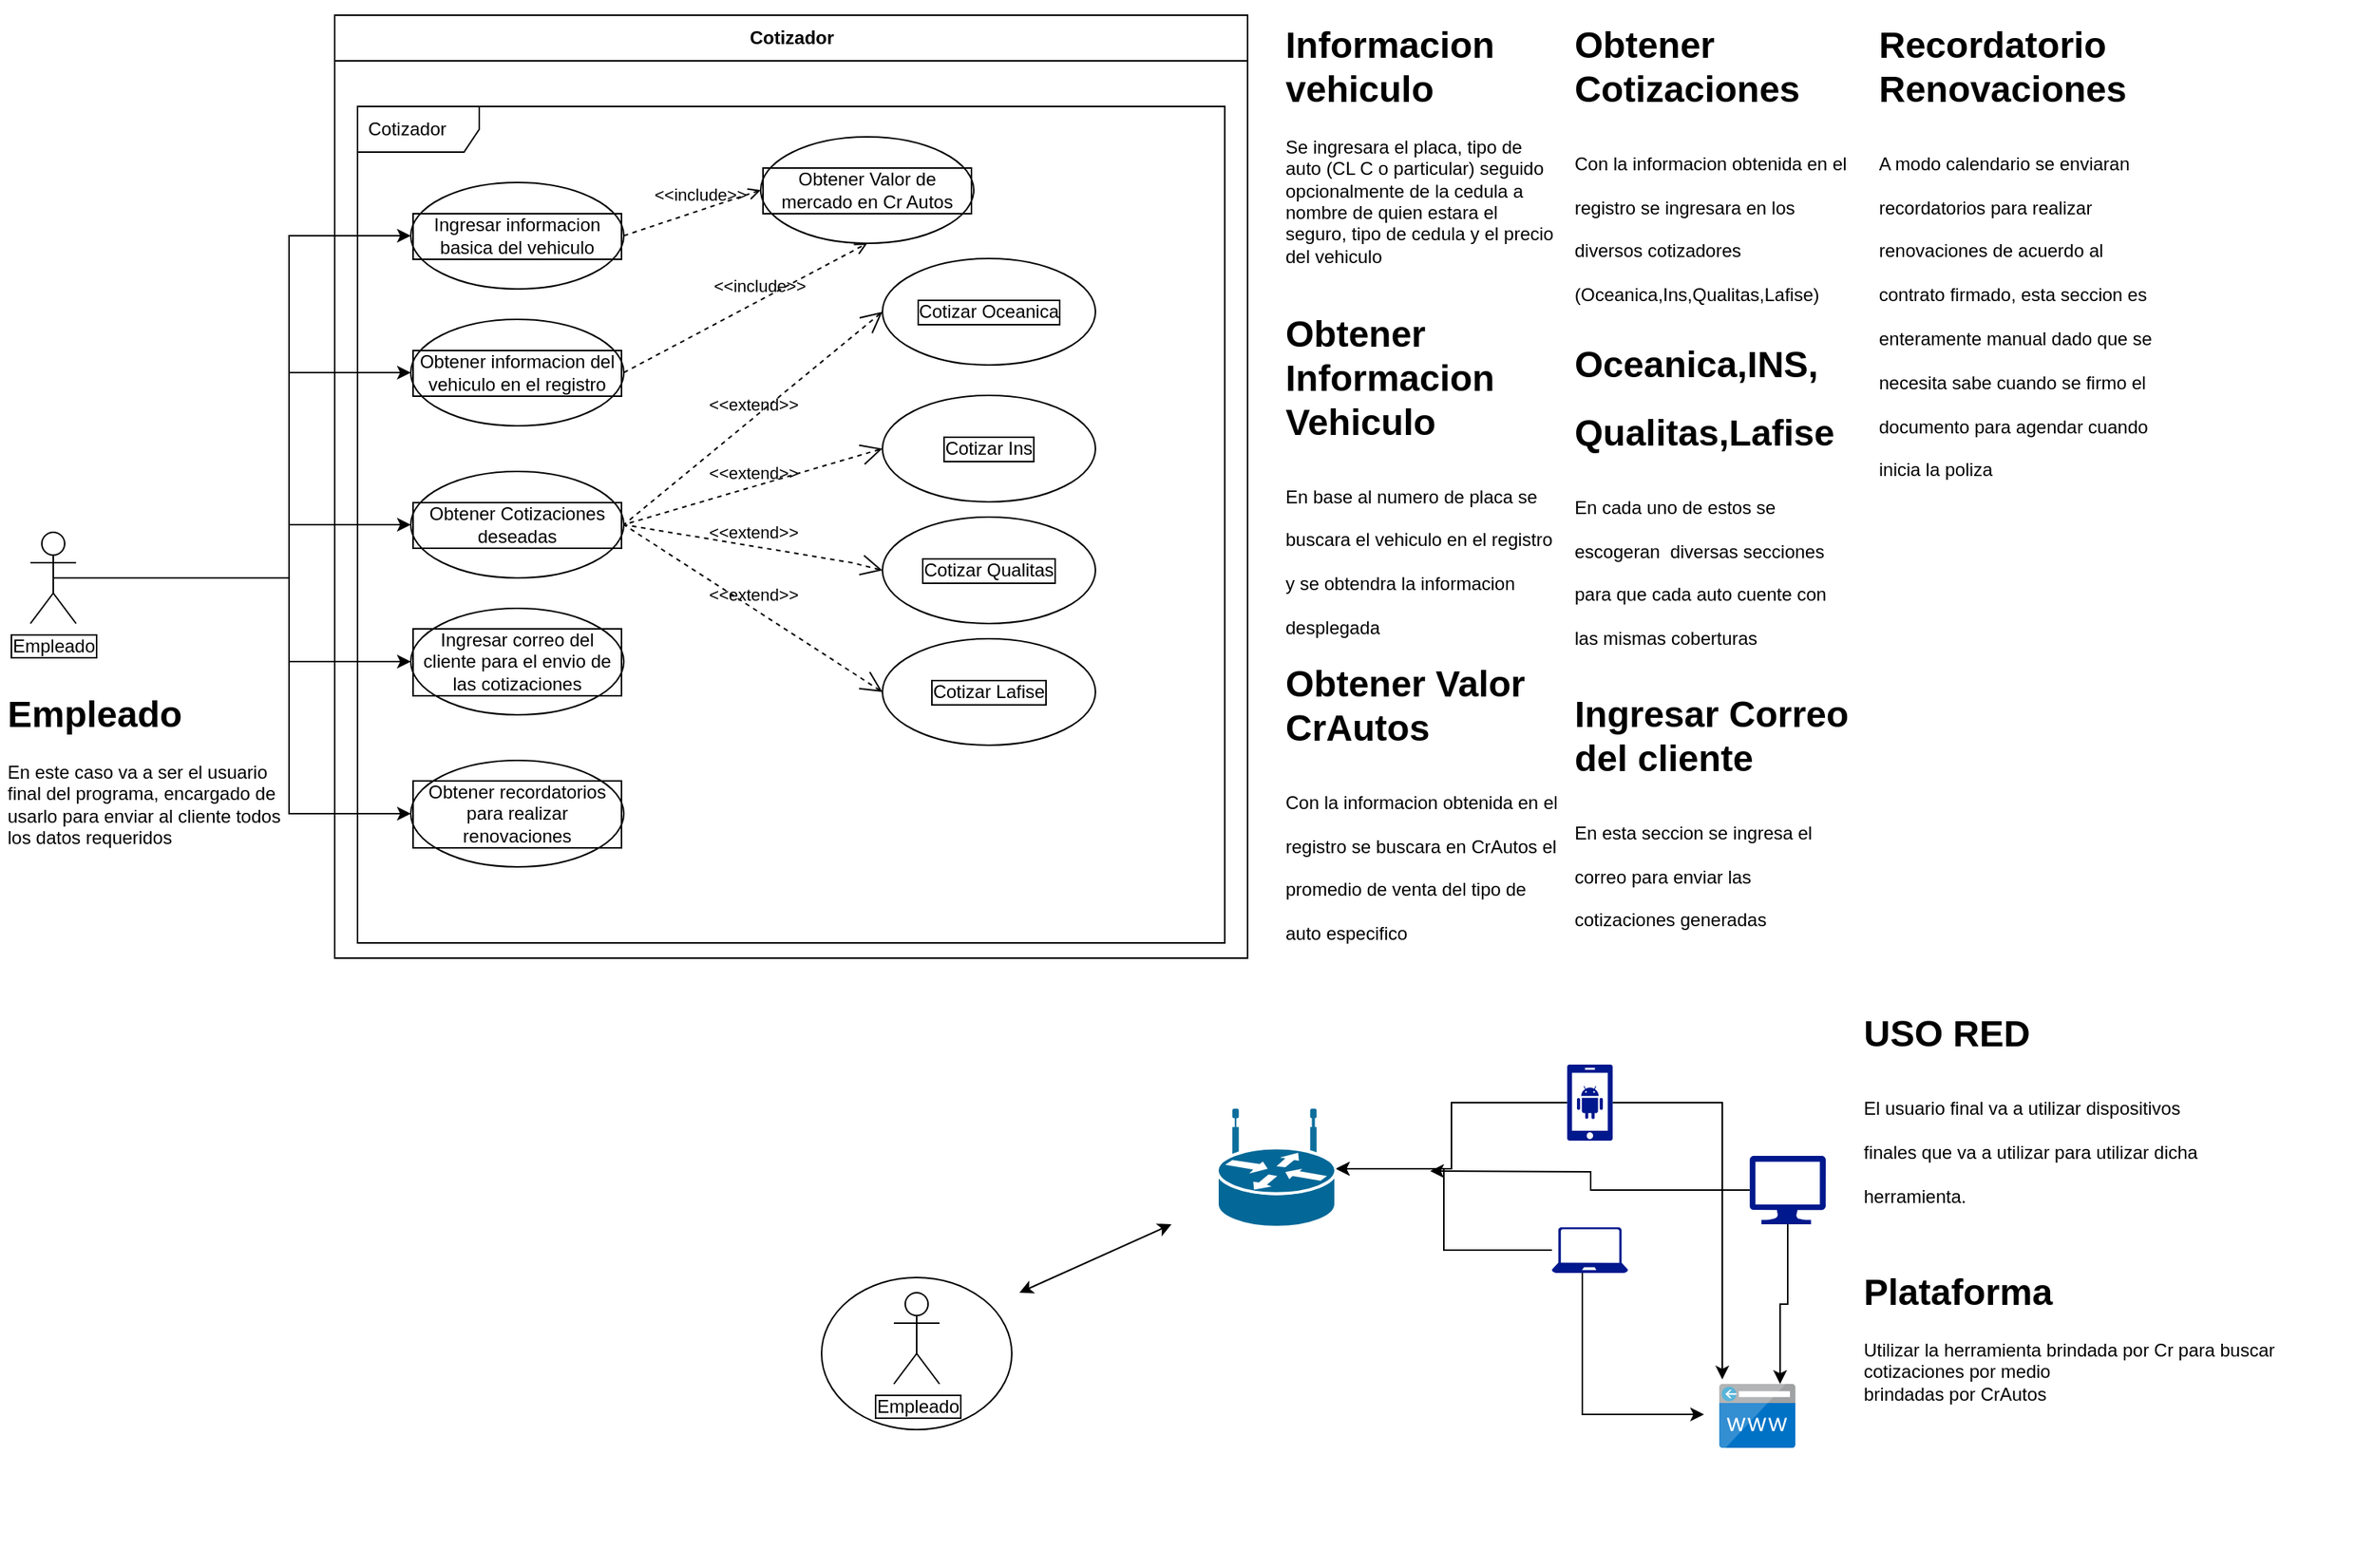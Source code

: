 <mxfile version="21.0.6" type="github" pages="2">
  <diagram name="Caso de uso" id="FIGkw67pMRDh4MM9zdk1">
    <mxGraphModel dx="1354" dy="584" grid="1" gridSize="10" guides="1" tooltips="1" connect="1" arrows="1" fold="1" page="1" pageScale="1" pageWidth="850" pageHeight="1100" math="0" shadow="0">
      <root>
        <mxCell id="0" />
        <mxCell id="1" parent="0" />
        <mxCell id="gBTOfNLSU9MygMFZnvHX-4" value="" style="ellipse;whiteSpace=wrap;html=1;" vertex="1" parent="1">
          <mxGeometry x="550" y="880" width="125" height="100" as="geometry" />
        </mxCell>
        <mxCell id="IhLSrTR3K9B3fhgBk1G8-4" value="Cotizador" style="swimlane;fontStyle=1;align=center;horizontal=1;startSize=30;collapsible=0;html=1;" parent="1" vertex="1">
          <mxGeometry x="230" y="50" width="600" height="620" as="geometry" />
        </mxCell>
        <mxCell id="IhLSrTR3K9B3fhgBk1G8-5" value="Cotizador" style="shape=umlFrame;tabPosition=left;html=1;boundedLbl=1;labelInHeader=1;width=80;height=30;swimlaneFillColor=#ffffff;align=left;spacingLeft=5;" parent="IhLSrTR3K9B3fhgBk1G8-4" vertex="1">
          <mxGeometry width="570" height="550" relative="1" as="geometry">
            <mxPoint x="15" y="60" as="offset" />
          </mxGeometry>
        </mxCell>
        <mxCell id="IhLSrTR3K9B3fhgBk1G8-12" value="Obtener informacion del vehiculo en el registro" style="ellipse;whiteSpace=wrap;html=1;labelBorderColor=default;" parent="IhLSrTR3K9B3fhgBk1G8-4" vertex="1">
          <mxGeometry x="50" y="200" width="140" height="70" as="geometry" />
        </mxCell>
        <mxCell id="IhLSrTR3K9B3fhgBk1G8-14" value="Ingresar informacion basica del vehiculo" style="shape=ellipse;html=1;strokeWidth=1;fontStyle=0;whiteSpace=wrap;align=center;perimeter=ellipsePerimeter;labelBorderColor=default;" parent="IhLSrTR3K9B3fhgBk1G8-4" vertex="1">
          <mxGeometry x="50" y="110" width="140" height="70" as="geometry" />
        </mxCell>
        <mxCell id="IhLSrTR3K9B3fhgBk1G8-18" value="Obtener Cotizaciones deseadas" style="ellipse;whiteSpace=wrap;html=1;labelBorderColor=default;" parent="IhLSrTR3K9B3fhgBk1G8-4" vertex="1">
          <mxGeometry x="50" y="300" width="140" height="70" as="geometry" />
        </mxCell>
        <mxCell id="IhLSrTR3K9B3fhgBk1G8-20" value="Cotizar Ins" style="ellipse;whiteSpace=wrap;html=1;labelBorderColor=default;" parent="IhLSrTR3K9B3fhgBk1G8-4" vertex="1">
          <mxGeometry x="360" y="250" width="140" height="70" as="geometry" />
        </mxCell>
        <mxCell id="IhLSrTR3K9B3fhgBk1G8-21" value="Cotizar Qualitas" style="ellipse;whiteSpace=wrap;html=1;labelBorderColor=default;" parent="IhLSrTR3K9B3fhgBk1G8-4" vertex="1">
          <mxGeometry x="360" y="330" width="140" height="70" as="geometry" />
        </mxCell>
        <mxCell id="IhLSrTR3K9B3fhgBk1G8-22" value="Cotizar Lafise" style="ellipse;whiteSpace=wrap;html=1;labelBorderColor=default;" parent="IhLSrTR3K9B3fhgBk1G8-4" vertex="1">
          <mxGeometry x="360" y="410" width="140" height="70" as="geometry" />
        </mxCell>
        <mxCell id="IhLSrTR3K9B3fhgBk1G8-23" value="Cotizar Oceanica" style="ellipse;whiteSpace=wrap;html=1;labelBorderColor=default;" parent="IhLSrTR3K9B3fhgBk1G8-4" vertex="1">
          <mxGeometry x="360" y="160" width="140" height="70" as="geometry" />
        </mxCell>
        <mxCell id="IhLSrTR3K9B3fhgBk1G8-28" value="Obtener Valor de mercado en Cr Autos" style="ellipse;whiteSpace=wrap;html=1;labelBorderColor=default;" parent="IhLSrTR3K9B3fhgBk1G8-4" vertex="1">
          <mxGeometry x="280" y="80" width="140" height="70" as="geometry" />
        </mxCell>
        <mxCell id="IhLSrTR3K9B3fhgBk1G8-29" value="&amp;lt;&amp;lt;include&amp;gt;&amp;gt;" style="edgeStyle=none;html=1;endArrow=open;verticalAlign=bottom;dashed=1;labelBackgroundColor=none;rounded=0;exitX=1;exitY=0.5;exitDx=0;exitDy=0;entryX=0.5;entryY=1;entryDx=0;entryDy=0;" parent="IhLSrTR3K9B3fhgBk1G8-4" source="IhLSrTR3K9B3fhgBk1G8-12" target="IhLSrTR3K9B3fhgBk1G8-28" edge="1">
          <mxGeometry x="0.117" y="1" width="160" relative="1" as="geometry">
            <mxPoint x="200" y="325" as="sourcePoint" />
            <mxPoint x="260" y="115" as="targetPoint" />
            <mxPoint as="offset" />
          </mxGeometry>
        </mxCell>
        <mxCell id="IhLSrTR3K9B3fhgBk1G8-31" value="Ingresar correo del cliente para el envio de las cotizaciones" style="ellipse;whiteSpace=wrap;html=1;labelBorderColor=default;strokeWidth=1;" parent="IhLSrTR3K9B3fhgBk1G8-4" vertex="1">
          <mxGeometry x="50" y="390" width="140" height="70" as="geometry" />
        </mxCell>
        <mxCell id="IhLSrTR3K9B3fhgBk1G8-33" value="&amp;lt;&amp;lt;extend&amp;gt;&amp;gt;" style="edgeStyle=none;html=1;startArrow=open;endArrow=none;startSize=12;verticalAlign=bottom;dashed=1;labelBackgroundColor=none;rounded=0;exitX=0;exitY=0.5;exitDx=0;exitDy=0;entryX=1;entryY=0.5;entryDx=0;entryDy=0;" parent="IhLSrTR3K9B3fhgBk1G8-4" source="IhLSrTR3K9B3fhgBk1G8-22" target="IhLSrTR3K9B3fhgBk1G8-18" edge="1">
          <mxGeometry width="160" relative="1" as="geometry">
            <mxPoint x="170" y="350" as="sourcePoint" />
            <mxPoint x="330" y="350" as="targetPoint" />
          </mxGeometry>
        </mxCell>
        <mxCell id="IhLSrTR3K9B3fhgBk1G8-34" value="&amp;lt;&amp;lt;extend&amp;gt;&amp;gt;" style="edgeStyle=none;html=1;startArrow=open;endArrow=none;startSize=12;verticalAlign=bottom;dashed=1;labelBackgroundColor=none;rounded=0;entryX=1;entryY=0.5;entryDx=0;entryDy=0;exitX=0;exitY=0.5;exitDx=0;exitDy=0;" parent="IhLSrTR3K9B3fhgBk1G8-4" source="IhLSrTR3K9B3fhgBk1G8-21" target="IhLSrTR3K9B3fhgBk1G8-18" edge="1">
          <mxGeometry width="160" relative="1" as="geometry">
            <mxPoint x="370" y="455" as="sourcePoint" />
            <mxPoint x="200" y="335" as="targetPoint" />
            <Array as="points">
              <mxPoint x="340" y="360" />
            </Array>
          </mxGeometry>
        </mxCell>
        <mxCell id="IhLSrTR3K9B3fhgBk1G8-35" value="&amp;lt;&amp;lt;extend&amp;gt;&amp;gt;" style="edgeStyle=none;html=1;startArrow=open;endArrow=none;startSize=12;verticalAlign=bottom;dashed=1;labelBackgroundColor=none;rounded=0;entryX=1;entryY=0.5;entryDx=0;entryDy=0;exitX=0;exitY=0.5;exitDx=0;exitDy=0;" parent="IhLSrTR3K9B3fhgBk1G8-4" source="IhLSrTR3K9B3fhgBk1G8-20" target="IhLSrTR3K9B3fhgBk1G8-18" edge="1">
          <mxGeometry width="160" relative="1" as="geometry">
            <mxPoint x="370" y="375" as="sourcePoint" />
            <mxPoint x="200" y="335" as="targetPoint" />
            <Array as="points" />
          </mxGeometry>
        </mxCell>
        <mxCell id="IhLSrTR3K9B3fhgBk1G8-36" value="&amp;lt;&amp;lt;extend&amp;gt;&amp;gt;" style="edgeStyle=none;html=1;startArrow=open;endArrow=none;startSize=12;verticalAlign=bottom;dashed=1;labelBackgroundColor=none;rounded=0;entryX=1;entryY=0.5;entryDx=0;entryDy=0;exitX=0;exitY=0.5;exitDx=0;exitDy=0;" parent="IhLSrTR3K9B3fhgBk1G8-4" source="IhLSrTR3K9B3fhgBk1G8-23" target="IhLSrTR3K9B3fhgBk1G8-18" edge="1">
          <mxGeometry width="160" relative="1" as="geometry">
            <mxPoint x="370" y="295" as="sourcePoint" />
            <mxPoint x="200" y="335" as="targetPoint" />
            <Array as="points" />
          </mxGeometry>
        </mxCell>
        <mxCell id="IhLSrTR3K9B3fhgBk1G8-37" value="Obtener recordatorios para realizar renovaciones" style="ellipse;whiteSpace=wrap;html=1;labelBorderColor=default;strokeWidth=1;" parent="IhLSrTR3K9B3fhgBk1G8-4" vertex="1">
          <mxGeometry x="50" y="490" width="140" height="70" as="geometry" />
        </mxCell>
        <mxCell id="IhLSrTR3K9B3fhgBk1G8-40" value="&amp;lt;&amp;lt;include&amp;gt;&amp;gt;" style="edgeStyle=none;html=1;endArrow=open;verticalAlign=bottom;dashed=1;labelBackgroundColor=none;rounded=0;exitX=1;exitY=0.5;exitDx=0;exitDy=0;entryX=0;entryY=0.5;entryDx=0;entryDy=0;" parent="IhLSrTR3K9B3fhgBk1G8-4" source="IhLSrTR3K9B3fhgBk1G8-14" target="IhLSrTR3K9B3fhgBk1G8-28" edge="1">
          <mxGeometry x="0.117" y="1" width="160" relative="1" as="geometry">
            <mxPoint x="200" y="245" as="sourcePoint" />
            <mxPoint x="290" y="165" as="targetPoint" />
            <mxPoint as="offset" />
          </mxGeometry>
        </mxCell>
        <mxCell id="IhLSrTR3K9B3fhgBk1G8-13" style="edgeStyle=orthogonalEdgeStyle;rounded=0;orthogonalLoop=1;jettySize=auto;html=1;exitX=0.5;exitY=0.5;exitDx=0;exitDy=0;exitPerimeter=0;entryX=0;entryY=0.5;entryDx=0;entryDy=0;" parent="1" source="IhLSrTR3K9B3fhgBk1G8-10" target="IhLSrTR3K9B3fhgBk1G8-12" edge="1">
          <mxGeometry relative="1" as="geometry">
            <Array as="points">
              <mxPoint x="200" y="420" />
              <mxPoint x="200" y="285" />
            </Array>
          </mxGeometry>
        </mxCell>
        <mxCell id="IhLSrTR3K9B3fhgBk1G8-15" style="edgeStyle=orthogonalEdgeStyle;rounded=0;orthogonalLoop=1;jettySize=auto;html=1;exitX=0.5;exitY=0.5;exitDx=0;exitDy=0;exitPerimeter=0;entryX=0;entryY=0.5;entryDx=0;entryDy=0;" parent="1" source="IhLSrTR3K9B3fhgBk1G8-10" target="IhLSrTR3K9B3fhgBk1G8-14" edge="1">
          <mxGeometry relative="1" as="geometry">
            <Array as="points">
              <mxPoint x="200" y="420" />
              <mxPoint x="200" y="195" />
            </Array>
          </mxGeometry>
        </mxCell>
        <mxCell id="IhLSrTR3K9B3fhgBk1G8-19" style="edgeStyle=orthogonalEdgeStyle;rounded=0;orthogonalLoop=1;jettySize=auto;html=1;exitX=0.5;exitY=0.5;exitDx=0;exitDy=0;exitPerimeter=0;entryX=0;entryY=0.5;entryDx=0;entryDy=0;" parent="1" source="IhLSrTR3K9B3fhgBk1G8-10" target="IhLSrTR3K9B3fhgBk1G8-18" edge="1">
          <mxGeometry relative="1" as="geometry">
            <Array as="points">
              <mxPoint x="200" y="420" />
              <mxPoint x="200" y="385" />
            </Array>
          </mxGeometry>
        </mxCell>
        <mxCell id="IhLSrTR3K9B3fhgBk1G8-32" style="edgeStyle=orthogonalEdgeStyle;rounded=0;orthogonalLoop=1;jettySize=auto;html=1;exitX=0.5;exitY=0.5;exitDx=0;exitDy=0;exitPerimeter=0;entryX=0;entryY=0.5;entryDx=0;entryDy=0;" parent="1" source="IhLSrTR3K9B3fhgBk1G8-10" target="IhLSrTR3K9B3fhgBk1G8-31" edge="1">
          <mxGeometry relative="1" as="geometry">
            <Array as="points">
              <mxPoint x="200" y="420" />
              <mxPoint x="200" y="475" />
            </Array>
          </mxGeometry>
        </mxCell>
        <mxCell id="IhLSrTR3K9B3fhgBk1G8-38" style="edgeStyle=orthogonalEdgeStyle;rounded=0;orthogonalLoop=1;jettySize=auto;html=1;exitX=0.5;exitY=0.5;exitDx=0;exitDy=0;exitPerimeter=0;entryX=0;entryY=0.5;entryDx=0;entryDy=0;" parent="1" source="IhLSrTR3K9B3fhgBk1G8-10" target="IhLSrTR3K9B3fhgBk1G8-37" edge="1">
          <mxGeometry relative="1" as="geometry">
            <Array as="points">
              <mxPoint x="200" y="420" />
              <mxPoint x="200" y="575" />
            </Array>
          </mxGeometry>
        </mxCell>
        <mxCell id="IhLSrTR3K9B3fhgBk1G8-10" value="Empleado" style="shape=umlActor;html=1;verticalLabelPosition=bottom;verticalAlign=top;align=center;labelBorderColor=default;" parent="1" vertex="1">
          <mxGeometry x="30" y="390" width="30" height="60" as="geometry" />
        </mxCell>
        <mxCell id="3Uu9GB4KOyHP60_tCdzX-1" value="&lt;h1&gt;Empleado&amp;nbsp;&lt;/h1&gt;&lt;div&gt;En este caso va a ser el usuario final del programa, encargado de usarlo para enviar al cliente todos los datos requeridos&lt;/div&gt;&lt;div&gt;&lt;br&gt;&lt;/div&gt;" style="text;html=1;strokeColor=none;fillColor=none;spacing=5;spacingTop=-20;whiteSpace=wrap;overflow=hidden;rounded=0;" parent="1" vertex="1">
          <mxGeometry x="10" y="490" width="190" height="120" as="geometry" />
        </mxCell>
        <mxCell id="3Uu9GB4KOyHP60_tCdzX-2" value="&lt;h1&gt;&lt;span style=&quot;background-color: initial;&quot;&gt;Informacion vehiculo&lt;/span&gt;&lt;/h1&gt;&lt;div&gt;Se ingresara el placa, tipo de auto (CL C o particular) seguido opcionalmente de la cedula a nombre de quien estara el seguro, tipo de cedula y el precio del vehiculo&lt;/div&gt;" style="text;html=1;strokeColor=none;fillColor=none;spacing=5;spacingTop=-20;whiteSpace=wrap;overflow=hidden;rounded=0;" parent="1" vertex="1">
          <mxGeometry x="850" y="50" width="190" height="180" as="geometry" />
        </mxCell>
        <mxCell id="3Uu9GB4KOyHP60_tCdzX-3" value="&lt;h1&gt;&lt;span style=&quot;background-color: initial;&quot;&gt;Obtener Informacion Vehiculo&lt;/span&gt;&lt;/h1&gt;&lt;h1&gt;&lt;span style=&quot;font-size: 12px; font-weight: 400;&quot;&gt;En base al numero de placa se buscara el vehiculo en el registro y se obtendra la informacion desplegada&lt;/span&gt;&lt;/h1&gt;&lt;div&gt;&lt;br&gt;&lt;/div&gt;" style="text;html=1;strokeColor=none;fillColor=none;spacing=5;spacingTop=-20;whiteSpace=wrap;overflow=hidden;rounded=0;" parent="1" vertex="1">
          <mxGeometry x="850" y="240" width="190" height="220" as="geometry" />
        </mxCell>
        <mxCell id="3Uu9GB4KOyHP60_tCdzX-4" value="&lt;h1&gt;&lt;span style=&quot;background-color: initial;&quot;&gt;Obtener Valor CrAutos&lt;/span&gt;&lt;/h1&gt;&lt;h1&gt;&lt;span style=&quot;font-size: 12px; font-weight: 400;&quot;&gt;Con la informacion obtenida en el registro se buscara en CrAutos el promedio de venta del tipo de auto especifico&lt;/span&gt;&lt;/h1&gt;&lt;div&gt;&lt;br&gt;&lt;/div&gt;" style="text;html=1;strokeColor=none;fillColor=none;spacing=5;spacingTop=-20;whiteSpace=wrap;overflow=hidden;rounded=0;" parent="1" vertex="1">
          <mxGeometry x="850" y="470" width="190" height="200" as="geometry" />
        </mxCell>
        <mxCell id="3Uu9GB4KOyHP60_tCdzX-5" value="&lt;h1&gt;&lt;span style=&quot;background-color: initial;&quot;&gt;Obtener Cotizaciones&lt;/span&gt;&lt;/h1&gt;&lt;h1&gt;&lt;span style=&quot;font-size: 12px; font-weight: 400;&quot;&gt;Con la informacion obtenida en el registro se ingresara en los diversos cotizadores (Oceanica,Ins,Qualitas,Lafise)&lt;/span&gt;&lt;/h1&gt;&lt;div&gt;&lt;br&gt;&lt;/div&gt;" style="text;html=1;strokeColor=none;fillColor=none;spacing=5;spacingTop=-20;whiteSpace=wrap;overflow=hidden;rounded=0;" parent="1" vertex="1">
          <mxGeometry x="1040" y="50" width="190" height="200" as="geometry" />
        </mxCell>
        <mxCell id="3Uu9GB4KOyHP60_tCdzX-6" value="&lt;h1&gt;&lt;span style=&quot;background-color: initial;&quot;&gt;Oceanica,INS,&lt;/span&gt;&lt;/h1&gt;&lt;h1&gt;&lt;span style=&quot;background-color: initial;&quot;&gt;Qualitas,Lafise&lt;/span&gt;&lt;/h1&gt;&lt;h1&gt;&lt;span style=&quot;font-size: 12px; font-weight: 400;&quot;&gt;En cada uno de estos se escogeran&amp;nbsp; diversas secciones para que cada auto cuente con las mismas coberturas&lt;/span&gt;&lt;/h1&gt;&lt;div&gt;&lt;br&gt;&lt;/div&gt;" style="text;html=1;strokeColor=none;fillColor=none;spacing=5;spacingTop=-20;whiteSpace=wrap;overflow=hidden;rounded=0;" parent="1" vertex="1">
          <mxGeometry x="1040" y="260" width="190" height="220" as="geometry" />
        </mxCell>
        <mxCell id="3Uu9GB4KOyHP60_tCdzX-7" value="&lt;h1&gt;Ingresar Correo del cliente&lt;/h1&gt;&lt;h1&gt;&lt;span style=&quot;font-size: 12px; font-weight: 400;&quot;&gt;En esta seccion se ingresa el correo para enviar las cotizaciones generadas&lt;/span&gt;&lt;/h1&gt;&lt;div&gt;&lt;br&gt;&lt;/div&gt;" style="text;html=1;strokeColor=none;fillColor=none;spacing=5;spacingTop=-20;whiteSpace=wrap;overflow=hidden;rounded=0;" parent="1" vertex="1">
          <mxGeometry x="1040" y="490" width="190" height="220" as="geometry" />
        </mxCell>
        <mxCell id="3Uu9GB4KOyHP60_tCdzX-8" value="&lt;h1&gt;Recordatorio Renovaciones&lt;/h1&gt;&lt;h1&gt;&lt;span style=&quot;font-size: 12px; font-weight: 400;&quot;&gt;A modo calendario se enviaran recordatorios para realizar renovaciones de acuerdo al contrato firmado, esta seccion es enteramente manual dado que se necesita sabe cuando se firmo el documento para agendar cuando inicia la poliza&lt;/span&gt;&lt;/h1&gt;&lt;div&gt;&lt;br&gt;&lt;/div&gt;" style="text;html=1;strokeColor=none;fillColor=none;spacing=5;spacingTop=-20;whiteSpace=wrap;overflow=hidden;rounded=0;" parent="1" vertex="1">
          <mxGeometry x="1240" y="50" width="190" height="310" as="geometry" />
        </mxCell>
        <mxCell id="gBTOfNLSU9MygMFZnvHX-1" value="Empleado" style="shape=umlActor;html=1;verticalLabelPosition=bottom;verticalAlign=top;align=center;labelBorderColor=default;" vertex="1" parent="1">
          <mxGeometry x="597.5" y="890" width="30" height="60" as="geometry" />
        </mxCell>
        <mxCell id="gBTOfNLSU9MygMFZnvHX-6" value="" style="endArrow=classic;startArrow=classic;html=1;rounded=0;" edge="1" parent="1">
          <mxGeometry width="50" height="50" relative="1" as="geometry">
            <mxPoint x="680" y="890" as="sourcePoint" />
            <mxPoint x="780" y="845" as="targetPoint" />
          </mxGeometry>
        </mxCell>
        <mxCell id="gBTOfNLSU9MygMFZnvHX-11" style="edgeStyle=orthogonalEdgeStyle;rounded=0;orthogonalLoop=1;jettySize=auto;html=1;" edge="1" parent="1" source="gBTOfNLSU9MygMFZnvHX-7" target="gBTOfNLSU9MygMFZnvHX-9">
          <mxGeometry relative="1" as="geometry" />
        </mxCell>
        <mxCell id="gBTOfNLSU9MygMFZnvHX-19" style="edgeStyle=orthogonalEdgeStyle;rounded=0;orthogonalLoop=1;jettySize=auto;html=1;entryX=0.04;entryY=-0.071;entryDx=0;entryDy=0;entryPerimeter=0;" edge="1" parent="1" source="gBTOfNLSU9MygMFZnvHX-7" target="gBTOfNLSU9MygMFZnvHX-18">
          <mxGeometry relative="1" as="geometry" />
        </mxCell>
        <mxCell id="gBTOfNLSU9MygMFZnvHX-7" value="" style="sketch=0;aspect=fixed;pointerEvents=1;shadow=0;dashed=0;html=1;strokeColor=none;labelPosition=center;verticalLabelPosition=bottom;verticalAlign=top;align=center;fillColor=#00188D;shape=mxgraph.mscae.enterprise.android_phone" vertex="1" parent="1">
          <mxGeometry x="1040" y="740" width="30" height="50" as="geometry" />
        </mxCell>
        <mxCell id="gBTOfNLSU9MygMFZnvHX-9" value="" style="shape=mxgraph.cisco.routers.wireless_router;sketch=0;html=1;pointerEvents=1;dashed=0;fillColor=#036897;strokeColor=#ffffff;strokeWidth=2;verticalLabelPosition=bottom;verticalAlign=top;align=center;outlineConnect=0;" vertex="1" parent="1">
          <mxGeometry x="810" y="770" width="78" height="77" as="geometry" />
        </mxCell>
        <mxCell id="gBTOfNLSU9MygMFZnvHX-13" style="edgeStyle=orthogonalEdgeStyle;rounded=0;orthogonalLoop=1;jettySize=auto;html=1;" edge="1" parent="1" source="gBTOfNLSU9MygMFZnvHX-12" target="gBTOfNLSU9MygMFZnvHX-9">
          <mxGeometry relative="1" as="geometry" />
        </mxCell>
        <mxCell id="gBTOfNLSU9MygMFZnvHX-22" style="edgeStyle=orthogonalEdgeStyle;rounded=0;orthogonalLoop=1;jettySize=auto;html=1;" edge="1" parent="1" source="gBTOfNLSU9MygMFZnvHX-12">
          <mxGeometry relative="1" as="geometry">
            <mxPoint x="1130" y="970" as="targetPoint" />
            <Array as="points">
              <mxPoint x="1050" y="970" />
            </Array>
          </mxGeometry>
        </mxCell>
        <mxCell id="gBTOfNLSU9MygMFZnvHX-12" value="" style="sketch=0;aspect=fixed;pointerEvents=1;shadow=0;dashed=0;html=1;strokeColor=none;labelPosition=center;verticalLabelPosition=bottom;verticalAlign=top;align=center;fillColor=#00188D;shape=mxgraph.azure.laptop" vertex="1" parent="1">
          <mxGeometry x="1030" y="847" width="50" height="30" as="geometry" />
        </mxCell>
        <mxCell id="gBTOfNLSU9MygMFZnvHX-15" style="edgeStyle=orthogonalEdgeStyle;rounded=0;orthogonalLoop=1;jettySize=auto;html=1;" edge="1" parent="1" source="gBTOfNLSU9MygMFZnvHX-14">
          <mxGeometry relative="1" as="geometry">
            <mxPoint x="950" y="810" as="targetPoint" />
          </mxGeometry>
        </mxCell>
        <mxCell id="gBTOfNLSU9MygMFZnvHX-20" style="edgeStyle=orthogonalEdgeStyle;rounded=0;orthogonalLoop=1;jettySize=auto;html=1;entryX=0.8;entryY=0;entryDx=0;entryDy=0;entryPerimeter=0;" edge="1" parent="1" source="gBTOfNLSU9MygMFZnvHX-14" target="gBTOfNLSU9MygMFZnvHX-18">
          <mxGeometry relative="1" as="geometry" />
        </mxCell>
        <mxCell id="gBTOfNLSU9MygMFZnvHX-14" value="" style="sketch=0;aspect=fixed;pointerEvents=1;shadow=0;dashed=0;html=1;strokeColor=none;labelPosition=center;verticalLabelPosition=bottom;verticalAlign=top;align=center;fillColor=#00188D;shape=mxgraph.azure.computer" vertex="1" parent="1">
          <mxGeometry x="1160" y="800" width="50" height="45" as="geometry" />
        </mxCell>
        <mxCell id="gBTOfNLSU9MygMFZnvHX-16" value="&lt;h1&gt;&lt;span style=&quot;background-color: initial;&quot;&gt;USO RED&lt;/span&gt;&lt;/h1&gt;&lt;h1&gt;&lt;span style=&quot;font-size: 12px; font-weight: 400;&quot;&gt;El usuario&amp;nbsp;final va a utilizar&amp;nbsp;dispositivos finales que va a utilizar para utilizar dicha herramienta.&lt;/span&gt;&lt;/h1&gt;&lt;div&gt;&lt;br&gt;&lt;/div&gt;" style="text;html=1;strokeColor=none;fillColor=none;spacing=5;spacingTop=-20;whiteSpace=wrap;overflow=hidden;rounded=0;" vertex="1" parent="1">
          <mxGeometry x="1230" y="700" width="240" height="200" as="geometry" />
        </mxCell>
        <mxCell id="gBTOfNLSU9MygMFZnvHX-18" value="" style="sketch=0;aspect=fixed;html=1;points=[];align=center;image;fontSize=12;image=img/lib/mscae/CustomDomain.svg;" vertex="1" parent="1">
          <mxGeometry x="1140" y="950" width="50" height="42" as="geometry" />
        </mxCell>
        <mxCell id="gBTOfNLSU9MygMFZnvHX-23" value="&lt;h1&gt;&lt;span style=&quot;background-color: initial;&quot;&gt;Plataforma&lt;/span&gt;&lt;/h1&gt;Utilizar&amp;nbsp;&lt;span style=&quot;background-color: initial;&quot;&gt;la herramienta brindada por Cr para buscar cotizaciones por medio&lt;/span&gt;&lt;br&gt;&lt;div&gt;brindadas por CrAutos&lt;/div&gt;" style="text;html=1;strokeColor=none;fillColor=none;spacing=5;spacingTop=-20;whiteSpace=wrap;overflow=hidden;rounded=0;" vertex="1" parent="1">
          <mxGeometry x="1230" y="870" width="340" height="200" as="geometry" />
        </mxCell>
      </root>
    </mxGraphModel>
  </diagram>
  <diagram id="bC1XrYRw6SxwnsGgWsT8" name="Flujo">
    <mxGraphModel dx="1165" dy="1692" grid="1" gridSize="10" guides="1" tooltips="1" connect="1" arrows="1" fold="1" page="1" pageScale="1" pageWidth="850" pageHeight="1100" math="0" shadow="0">
      <root>
        <mxCell id="0" />
        <mxCell id="1" parent="0" />
        <mxCell id="7Dvqdmzg5xlMsO-Vrzu2-16" value="" style="edgeStyle=orthogonalEdgeStyle;rounded=0;orthogonalLoop=1;jettySize=auto;html=1;" edge="1" parent="1" source="7Dvqdmzg5xlMsO-Vrzu2-3" target="7Dvqdmzg5xlMsO-Vrzu2-14">
          <mxGeometry relative="1" as="geometry" />
        </mxCell>
        <mxCell id="7Dvqdmzg5xlMsO-Vrzu2-3" value="Registro Inicio" style="strokeWidth=2;html=1;shape=mxgraph.flowchart.start_2;whiteSpace=wrap;" vertex="1" parent="1">
          <mxGeometry x="90" y="-290" width="100" height="100" as="geometry" />
        </mxCell>
        <mxCell id="7Dvqdmzg5xlMsO-Vrzu2-9" value="" style="edgeStyle=orthogonalEdgeStyle;rounded=0;orthogonalLoop=1;jettySize=auto;html=1;exitX=0.5;exitY=1;exitDx=0;exitDy=0;" edge="1" parent="1" source="7Dvqdmzg5xlMsO-Vrzu2-15" target="7Dvqdmzg5xlMsO-Vrzu2-8">
          <mxGeometry relative="1" as="geometry">
            <mxPoint x="410" y="140" as="sourcePoint" />
          </mxGeometry>
        </mxCell>
        <mxCell id="7Dvqdmzg5xlMsO-Vrzu2-18" style="edgeStyle=orthogonalEdgeStyle;rounded=0;orthogonalLoop=1;jettySize=auto;html=1;entryX=0;entryY=0.5;entryDx=0;entryDy=0;exitX=1;exitY=0.5;exitDx=0;exitDy=0;exitPerimeter=0;" edge="1" parent="1" source="7Dvqdmzg5xlMsO-Vrzu2-8" target="7Dvqdmzg5xlMsO-Vrzu2-12">
          <mxGeometry relative="1" as="geometry">
            <mxPoint x="140" y="100" as="sourcePoint" />
          </mxGeometry>
        </mxCell>
        <mxCell id="7Dvqdmzg5xlMsO-Vrzu2-22" value="" style="edgeStyle=orthogonalEdgeStyle;rounded=0;orthogonalLoop=1;jettySize=auto;html=1;" edge="1" parent="1" source="7Dvqdmzg5xlMsO-Vrzu2-8" target="7Dvqdmzg5xlMsO-Vrzu2-21">
          <mxGeometry relative="1" as="geometry" />
        </mxCell>
        <mxCell id="7Dvqdmzg5xlMsO-Vrzu2-8" value="CL==1" style="strokeWidth=2;html=1;shape=mxgraph.flowchart.decision;whiteSpace=wrap;" vertex="1" parent="1">
          <mxGeometry x="90" y="90" width="100" height="100" as="geometry" />
        </mxCell>
        <mxCell id="7Dvqdmzg5xlMsO-Vrzu2-41" style="edgeStyle=orthogonalEdgeStyle;rounded=0;orthogonalLoop=1;jettySize=auto;html=1;exitX=0.5;exitY=1;exitDx=0;exitDy=0;entryX=0.5;entryY=0;entryDx=0;entryDy=0;entryPerimeter=0;" edge="1" parent="1" source="7Dvqdmzg5xlMsO-Vrzu2-12" target="7Dvqdmzg5xlMsO-Vrzu2-21">
          <mxGeometry relative="1" as="geometry" />
        </mxCell>
        <mxCell id="7Dvqdmzg5xlMsO-Vrzu2-12" value="En la busqueda del vehiculo se indica que este es Carga Liviana" style="whiteSpace=wrap;html=1;strokeWidth=2;" vertex="1" parent="1">
          <mxGeometry x="250" y="110" width="120" height="60" as="geometry" />
        </mxCell>
        <mxCell id="7Dvqdmzg5xlMsO-Vrzu2-17" value="" style="edgeStyle=orthogonalEdgeStyle;rounded=0;orthogonalLoop=1;jettySize=auto;html=1;" edge="1" parent="1" source="7Dvqdmzg5xlMsO-Vrzu2-14" target="7Dvqdmzg5xlMsO-Vrzu2-15">
          <mxGeometry relative="1" as="geometry" />
        </mxCell>
        <mxCell id="7Dvqdmzg5xlMsO-Vrzu2-14" value="&#xa;&lt;span style=&quot;color: rgb(0, 0, 0); font-family: Helvetica; font-size: 12px; font-style: normal; font-variant-ligatures: normal; font-variant-caps: normal; font-weight: 400; letter-spacing: normal; orphans: 2; text-align: center; text-indent: 0px; text-transform: none; widows: 2; word-spacing: 0px; -webkit-text-stroke-width: 0px; background-color: rgb(251, 251, 251); text-decoration-thickness: initial; text-decoration-style: initial; text-decoration-color: initial; float: none; display: inline !important;&quot;&gt;Inicio de sesion&lt;/span&gt;&#xa;&#xa;" style="whiteSpace=wrap;html=1;strokeWidth=2;" vertex="1" parent="1">
          <mxGeometry x="80" y="-140" width="120" height="60" as="geometry" />
        </mxCell>
        <mxCell id="7Dvqdmzg5xlMsO-Vrzu2-15" value="Ingreso a la seccion de consulta de vehiculo" style="whiteSpace=wrap;html=1;strokeWidth=2;" vertex="1" parent="1">
          <mxGeometry x="80" y="-40" width="120" height="60" as="geometry" />
        </mxCell>
        <mxCell id="7Dvqdmzg5xlMsO-Vrzu2-24" value="" style="edgeStyle=orthogonalEdgeStyle;rounded=0;orthogonalLoop=1;jettySize=auto;html=1;" edge="1" parent="1" source="7Dvqdmzg5xlMsO-Vrzu2-21" target="7Dvqdmzg5xlMsO-Vrzu2-23">
          <mxGeometry relative="1" as="geometry" />
        </mxCell>
        <mxCell id="7Dvqdmzg5xlMsO-Vrzu2-27" value="" style="edgeStyle=orthogonalEdgeStyle;rounded=0;orthogonalLoop=1;jettySize=auto;html=1;" edge="1" parent="1" source="7Dvqdmzg5xlMsO-Vrzu2-21" target="7Dvqdmzg5xlMsO-Vrzu2-26">
          <mxGeometry relative="1" as="geometry" />
        </mxCell>
        <mxCell id="7Dvqdmzg5xlMsO-Vrzu2-21" value="C==0" style="strokeWidth=2;html=1;shape=mxgraph.flowchart.decision;whiteSpace=wrap;" vertex="1" parent="1">
          <mxGeometry x="90" y="250" width="100" height="100" as="geometry" />
        </mxCell>
        <mxCell id="7Dvqdmzg5xlMsO-Vrzu2-31" value="" style="edgeStyle=orthogonalEdgeStyle;rounded=0;orthogonalLoop=1;jettySize=auto;html=1;" edge="1" parent="1" source="7Dvqdmzg5xlMsO-Vrzu2-23" target="7Dvqdmzg5xlMsO-Vrzu2-30">
          <mxGeometry relative="1" as="geometry" />
        </mxCell>
        <mxCell id="7Dvqdmzg5xlMsO-Vrzu2-23" value="Se ingresa la placa y se busca el vehiculo" style="whiteSpace=wrap;html=1;strokeWidth=2;" vertex="1" parent="1">
          <mxGeometry x="80" y="400" width="120" height="60" as="geometry" />
        </mxCell>
        <mxCell id="7Dvqdmzg5xlMsO-Vrzu2-44" style="edgeStyle=orthogonalEdgeStyle;rounded=0;orthogonalLoop=1;jettySize=auto;html=1;exitX=0.5;exitY=1;exitDx=0;exitDy=0;entryX=1;entryY=0.5;entryDx=0;entryDy=0;" edge="1" parent="1" source="7Dvqdmzg5xlMsO-Vrzu2-26" target="7Dvqdmzg5xlMsO-Vrzu2-23">
          <mxGeometry relative="1" as="geometry" />
        </mxCell>
        <mxCell id="7Dvqdmzg5xlMsO-Vrzu2-26" value="En la busqueda del vehiculo se indica que este es Carga" style="whiteSpace=wrap;html=1;strokeWidth=2;" vertex="1" parent="1">
          <mxGeometry x="250" y="270" width="120" height="60" as="geometry" />
        </mxCell>
        <mxCell id="7Dvqdmzg5xlMsO-Vrzu2-33" value="" style="edgeStyle=orthogonalEdgeStyle;rounded=0;orthogonalLoop=1;jettySize=auto;html=1;" edge="1" parent="1" source="7Dvqdmzg5xlMsO-Vrzu2-30" target="7Dvqdmzg5xlMsO-Vrzu2-32">
          <mxGeometry relative="1" as="geometry" />
        </mxCell>
        <mxCell id="7Dvqdmzg5xlMsO-Vrzu2-30" value="Se obtienen los datosdel vehiculo en el registro" style="whiteSpace=wrap;html=1;strokeWidth=2;" vertex="1" parent="1">
          <mxGeometry x="80" y="500" width="120" height="60" as="geometry" />
        </mxCell>
        <mxCell id="7Dvqdmzg5xlMsO-Vrzu2-43" value="" style="edgeStyle=orthogonalEdgeStyle;rounded=0;orthogonalLoop=1;jettySize=auto;html=1;" edge="1" parent="1" source="7Dvqdmzg5xlMsO-Vrzu2-32" target="7Dvqdmzg5xlMsO-Vrzu2-34">
          <mxGeometry relative="1" as="geometry" />
        </mxCell>
        <mxCell id="7Dvqdmzg5xlMsO-Vrzu2-32" value="Se imprime la pagina web del registro en formato pdf" style="whiteSpace=wrap;html=1;strokeWidth=2;" vertex="1" parent="1">
          <mxGeometry x="80" y="590" width="120" height="60" as="geometry" />
        </mxCell>
        <mxCell id="7Dvqdmzg5xlMsO-Vrzu2-37" value="" style="edgeStyle=orthogonalEdgeStyle;rounded=0;orthogonalLoop=1;jettySize=auto;html=1;" edge="1" parent="1" source="7Dvqdmzg5xlMsO-Vrzu2-34" target="7Dvqdmzg5xlMsO-Vrzu2-36">
          <mxGeometry relative="1" as="geometry" />
        </mxCell>
        <mxCell id="7Dvqdmzg5xlMsO-Vrzu2-34" value="Se genera una lista con la informacion" style="shape=parallelogram;perimeter=parallelogramPerimeter;whiteSpace=wrap;html=1;fixedSize=1;strokeWidth=2;" vertex="1" parent="1">
          <mxGeometry x="55" y="700" width="170" height="70" as="geometry" />
        </mxCell>
        <mxCell id="7Dvqdmzg5xlMsO-Vrzu2-36" value="Registro Fin" style="strokeWidth=2;html=1;shape=mxgraph.flowchart.start_2;whiteSpace=wrap;" vertex="1" parent="1">
          <mxGeometry x="90" y="810" width="100" height="100" as="geometry" />
        </mxCell>
        <mxCell id="7Dvqdmzg5xlMsO-Vrzu2-47" value="" style="edgeStyle=orthogonalEdgeStyle;rounded=0;orthogonalLoop=1;jettySize=auto;html=1;" edge="1" parent="1" source="7Dvqdmzg5xlMsO-Vrzu2-45" target="7Dvqdmzg5xlMsO-Vrzu2-46">
          <mxGeometry relative="1" as="geometry" />
        </mxCell>
        <mxCell id="7Dvqdmzg5xlMsO-Vrzu2-45" value="CRAutos Inicio" style="strokeWidth=2;html=1;shape=mxgraph.flowchart.start_2;whiteSpace=wrap;" vertex="1" parent="1">
          <mxGeometry x="435" y="-280" width="100" height="100" as="geometry" />
        </mxCell>
        <mxCell id="7Dvqdmzg5xlMsO-Vrzu2-49" value="" style="edgeStyle=orthogonalEdgeStyle;rounded=0;orthogonalLoop=1;jettySize=auto;html=1;" edge="1" parent="1" source="7Dvqdmzg5xlMsO-Vrzu2-46" target="7Dvqdmzg5xlMsO-Vrzu2-48">
          <mxGeometry relative="1" as="geometry" />
        </mxCell>
        <mxCell id="7Dvqdmzg5xlMsO-Vrzu2-46" value="Ingreso en la pagina de CRAutos la informaicon del registro" style="whiteSpace=wrap;html=1;strokeWidth=2;" vertex="1" parent="1">
          <mxGeometry x="425" y="-160" width="120" height="60" as="geometry" />
        </mxCell>
        <mxCell id="7Dvqdmzg5xlMsO-Vrzu2-51" value="" style="edgeStyle=orthogonalEdgeStyle;rounded=0;orthogonalLoop=1;jettySize=auto;html=1;" edge="1" parent="1" source="7Dvqdmzg5xlMsO-Vrzu2-48" target="7Dvqdmzg5xlMsO-Vrzu2-50">
          <mxGeometry relative="1" as="geometry" />
        </mxCell>
        <mxCell id="7Dvqdmzg5xlMsO-Vrzu2-48" value="Espera a que el usuario final salte el captcha" style="whiteSpace=wrap;html=1;strokeWidth=2;" vertex="1" parent="1">
          <mxGeometry x="425" y="-20" width="120" height="60" as="geometry" />
        </mxCell>
        <mxCell id="7Dvqdmzg5xlMsO-Vrzu2-53" value="" style="edgeStyle=orthogonalEdgeStyle;rounded=0;orthogonalLoop=1;jettySize=auto;html=1;" edge="1" parent="1" source="7Dvqdmzg5xlMsO-Vrzu2-50" target="7Dvqdmzg5xlMsO-Vrzu2-52">
          <mxGeometry relative="1" as="geometry" />
        </mxCell>
        <mxCell id="7Dvqdmzg5xlMsO-Vrzu2-50" value="Impresion del precio en pdf" style="whiteSpace=wrap;html=1;strokeWidth=2;" vertex="1" parent="1">
          <mxGeometry x="425" y="80" width="120" height="60" as="geometry" />
        </mxCell>
        <mxCell id="7Dvqdmzg5xlMsO-Vrzu2-52" value="CRAutos Fin" style="ellipse;whiteSpace=wrap;html=1;strokeWidth=2;" vertex="1" parent="1">
          <mxGeometry x="445" y="190" width="80" height="80" as="geometry" />
        </mxCell>
        <mxCell id="7Dvqdmzg5xlMsO-Vrzu2-54" value="" style="edgeStyle=orthogonalEdgeStyle;rounded=0;orthogonalLoop=1;jettySize=auto;html=1;exitX=0.5;exitY=1;exitDx=0;exitDy=0;exitPerimeter=0;" edge="1" parent="1" target="7Dvqdmzg5xlMsO-Vrzu2-56" source="7Dvqdmzg5xlMsO-Vrzu2-62">
          <mxGeometry relative="1" as="geometry">
            <mxPoint x="730" y="-190" as="sourcePoint" />
          </mxGeometry>
        </mxCell>
        <mxCell id="7Dvqdmzg5xlMsO-Vrzu2-55" value="" style="edgeStyle=orthogonalEdgeStyle;rounded=0;orthogonalLoop=1;jettySize=auto;html=1;" edge="1" parent="1" source="7Dvqdmzg5xlMsO-Vrzu2-56" target="7Dvqdmzg5xlMsO-Vrzu2-58">
          <mxGeometry relative="1" as="geometry" />
        </mxCell>
        <mxCell id="7Dvqdmzg5xlMsO-Vrzu2-56" value="Inicio de sesion" style="whiteSpace=wrap;html=1;strokeWidth=2;" vertex="1" parent="1">
          <mxGeometry x="670" y="-170" width="120" height="60" as="geometry" />
        </mxCell>
        <mxCell id="7Dvqdmzg5xlMsO-Vrzu2-64" value="" style="edgeStyle=orthogonalEdgeStyle;rounded=0;orthogonalLoop=1;jettySize=auto;html=1;" edge="1" parent="1" source="7Dvqdmzg5xlMsO-Vrzu2-58" target="7Dvqdmzg5xlMsO-Vrzu2-63">
          <mxGeometry relative="1" as="geometry" />
        </mxCell>
        <mxCell id="7Dvqdmzg5xlMsO-Vrzu2-58" value="Ingreso a la seccion de cotizar vehiculo" style="whiteSpace=wrap;html=1;strokeWidth=2;" vertex="1" parent="1">
          <mxGeometry x="670" y="-30" width="120" height="60" as="geometry" />
        </mxCell>
        <mxCell id="7Dvqdmzg5xlMsO-Vrzu2-62" value="INS" style="strokeWidth=2;html=1;shape=mxgraph.flowchart.start_2;whiteSpace=wrap;" vertex="1" parent="1">
          <mxGeometry x="680" y="-290" width="100" height="100" as="geometry" />
        </mxCell>
        <mxCell id="7Dvqdmzg5xlMsO-Vrzu2-66" value="" style="edgeStyle=orthogonalEdgeStyle;rounded=0;orthogonalLoop=1;jettySize=auto;html=1;" edge="1" parent="1" source="7Dvqdmzg5xlMsO-Vrzu2-63" target="7Dvqdmzg5xlMsO-Vrzu2-65">
          <mxGeometry relative="1" as="geometry" />
        </mxCell>
        <mxCell id="7Dvqdmzg5xlMsO-Vrzu2-68" value="" style="edgeStyle=orthogonalEdgeStyle;rounded=0;orthogonalLoop=1;jettySize=auto;html=1;" edge="1" parent="1" source="7Dvqdmzg5xlMsO-Vrzu2-63" target="7Dvqdmzg5xlMsO-Vrzu2-67">
          <mxGeometry relative="1" as="geometry" />
        </mxCell>
        <mxCell id="7Dvqdmzg5xlMsO-Vrzu2-63" value="cedula = &quot;Dimex&quot;" style="rhombus;whiteSpace=wrap;html=1;strokeWidth=2;" vertex="1" parent="1">
          <mxGeometry x="690" y="100" width="80" height="80" as="geometry" />
        </mxCell>
        <mxCell id="7Dvqdmzg5xlMsO-Vrzu2-65" value="Se ingresa como documento migratorio" style="whiteSpace=wrap;html=1;strokeWidth=2;" vertex="1" parent="1">
          <mxGeometry x="830" y="110" width="120" height="60" as="geometry" />
        </mxCell>
        <mxCell id="7Dvqdmzg5xlMsO-Vrzu2-70" value="" style="edgeStyle=orthogonalEdgeStyle;rounded=0;orthogonalLoop=1;jettySize=auto;html=1;" edge="1" parent="1" source="7Dvqdmzg5xlMsO-Vrzu2-67" target="7Dvqdmzg5xlMsO-Vrzu2-69">
          <mxGeometry relative="1" as="geometry" />
        </mxCell>
        <mxCell id="7Dvqdmzg5xlMsO-Vrzu2-72" value="" style="edgeStyle=orthogonalEdgeStyle;rounded=0;orthogonalLoop=1;jettySize=auto;html=1;" edge="1" parent="1" source="7Dvqdmzg5xlMsO-Vrzu2-67" target="7Dvqdmzg5xlMsO-Vrzu2-71">
          <mxGeometry relative="1" as="geometry" />
        </mxCell>
        <mxCell id="7Dvqdmzg5xlMsO-Vrzu2-67" value="cedula = &quot;Carne Diplomatico&quot;" style="rhombus;whiteSpace=wrap;html=1;strokeWidth=2;" vertex="1" parent="1">
          <mxGeometry x="675" y="260" width="110" height="120" as="geometry" />
        </mxCell>
        <mxCell id="7Dvqdmzg5xlMsO-Vrzu2-69" value="Se ingresa con carne diplomatico" style="whiteSpace=wrap;html=1;strokeWidth=2;" vertex="1" parent="1">
          <mxGeometry x="830" y="290" width="120" height="60" as="geometry" />
        </mxCell>
        <mxCell id="7Dvqdmzg5xlMsO-Vrzu2-74" value="" style="edgeStyle=orthogonalEdgeStyle;rounded=0;orthogonalLoop=1;jettySize=auto;html=1;" edge="1" parent="1" source="7Dvqdmzg5xlMsO-Vrzu2-71" target="7Dvqdmzg5xlMsO-Vrzu2-73">
          <mxGeometry relative="1" as="geometry" />
        </mxCell>
        <mxCell id="7Dvqdmzg5xlMsO-Vrzu2-76" value="" style="edgeStyle=orthogonalEdgeStyle;rounded=0;orthogonalLoop=1;jettySize=auto;html=1;" edge="1" parent="1" source="7Dvqdmzg5xlMsO-Vrzu2-71" target="7Dvqdmzg5xlMsO-Vrzu2-75">
          <mxGeometry relative="1" as="geometry" />
        </mxCell>
        <mxCell id="7Dvqdmzg5xlMsO-Vrzu2-71" value="cedula = &quot;Cedula juridica&quot;" style="rhombus;whiteSpace=wrap;html=1;strokeWidth=2;" vertex="1" parent="1">
          <mxGeometry x="675" y="410" width="110" height="120" as="geometry" />
        </mxCell>
        <mxCell id="7Dvqdmzg5xlMsO-Vrzu2-73" value="Se ingresa con cedula juridica" style="whiteSpace=wrap;html=1;strokeWidth=2;" vertex="1" parent="1">
          <mxGeometry x="830" y="440" width="120" height="60" as="geometry" />
        </mxCell>
        <mxCell id="7Dvqdmzg5xlMsO-Vrzu2-78" value="" style="edgeStyle=orthogonalEdgeStyle;rounded=0;orthogonalLoop=1;jettySize=auto;html=1;" edge="1" parent="1" source="7Dvqdmzg5xlMsO-Vrzu2-75" target="7Dvqdmzg5xlMsO-Vrzu2-77">
          <mxGeometry relative="1" as="geometry" />
        </mxCell>
        <mxCell id="7Dvqdmzg5xlMsO-Vrzu2-75" value="Se pone la cedula del cliente y se busca" style="whiteSpace=wrap;html=1;strokeWidth=2;" vertex="1" parent="1">
          <mxGeometry x="670" y="570" width="120" height="60" as="geometry" />
        </mxCell>
        <mxCell id="7Dvqdmzg5xlMsO-Vrzu2-80" value="" style="edgeStyle=orthogonalEdgeStyle;rounded=0;orthogonalLoop=1;jettySize=auto;html=1;" edge="1" parent="1" source="7Dvqdmzg5xlMsO-Vrzu2-77" target="7Dvqdmzg5xlMsO-Vrzu2-79">
          <mxGeometry relative="1" as="geometry" />
        </mxCell>
        <mxCell id="7Dvqdmzg5xlMsO-Vrzu2-77" value="Se ingresan los datos del auto" style="whiteSpace=wrap;html=1;strokeWidth=2;" vertex="1" parent="1">
          <mxGeometry x="670" y="650" width="120" height="60" as="geometry" />
        </mxCell>
        <mxCell id="7Dvqdmzg5xlMsO-Vrzu2-79" value="INS Fin" style="ellipse;whiteSpace=wrap;html=1;strokeWidth=2;" vertex="1" parent="1">
          <mxGeometry x="690" y="740" width="80" height="80" as="geometry" />
        </mxCell>
      </root>
    </mxGraphModel>
  </diagram>
</mxfile>
